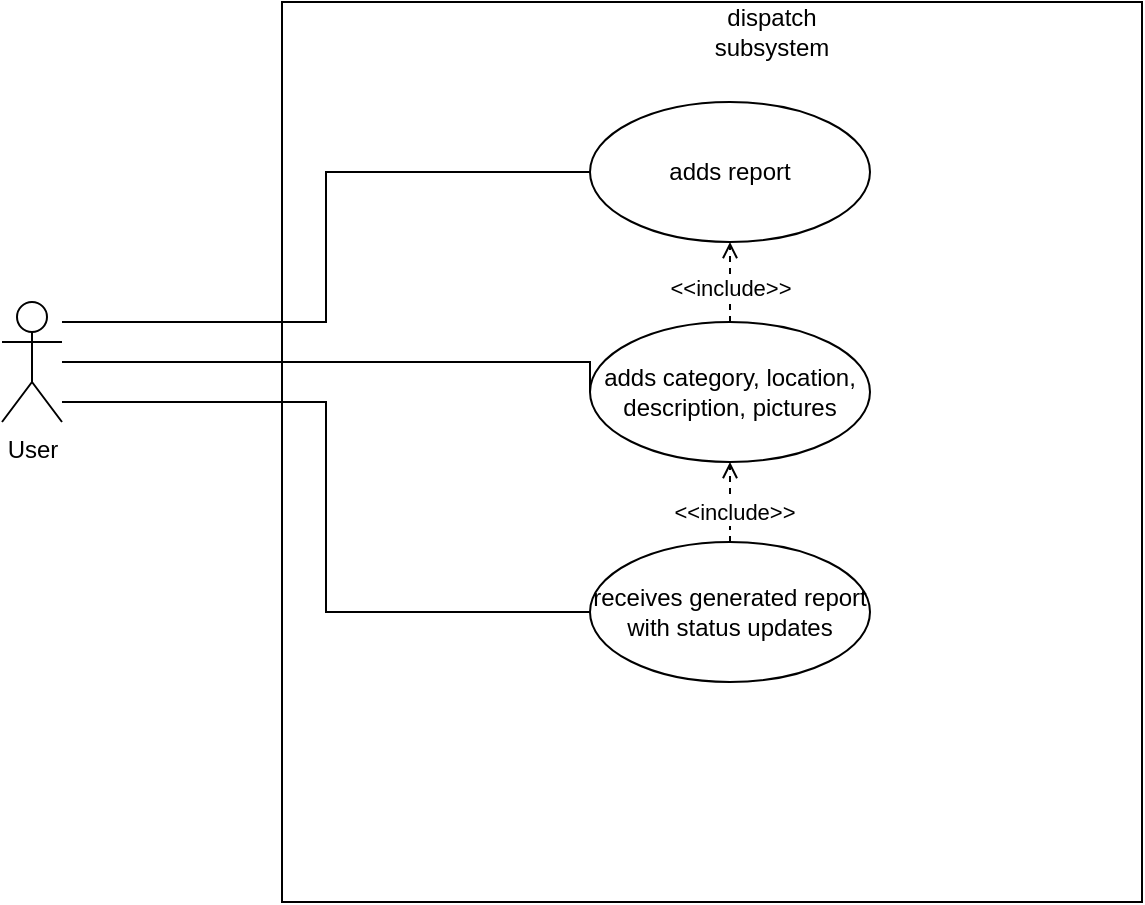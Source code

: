 <mxfile version="26.1.1">
  <diagram name="Page-1" id="7EqTgYEN8Ro_o2SXMIRn">
    <mxGraphModel dx="1050" dy="558" grid="1" gridSize="10" guides="1" tooltips="1" connect="1" arrows="1" fold="1" page="1" pageScale="1" pageWidth="827" pageHeight="1169" math="0" shadow="0">
      <root>
        <mxCell id="0" />
        <mxCell id="1" parent="0" />
        <mxCell id="PFpg_kEx61AuVyOLCliX-2" value="" style="rounded=0;whiteSpace=wrap;html=1;" vertex="1" parent="1">
          <mxGeometry x="190" y="20" width="430" height="450" as="geometry" />
        </mxCell>
        <mxCell id="PFpg_kEx61AuVyOLCliX-13" style="edgeStyle=orthogonalEdgeStyle;rounded=0;orthogonalLoop=1;jettySize=auto;html=1;endArrow=none;startFill=0;entryX=0;entryY=0.5;entryDx=0;entryDy=0;" edge="1" parent="1" source="PFpg_kEx61AuVyOLCliX-1" target="PFpg_kEx61AuVyOLCliX-5">
          <mxGeometry relative="1" as="geometry">
            <Array as="points">
              <mxPoint x="344" y="200" />
            </Array>
          </mxGeometry>
        </mxCell>
        <mxCell id="PFpg_kEx61AuVyOLCliX-14" style="edgeStyle=orthogonalEdgeStyle;rounded=0;orthogonalLoop=1;jettySize=auto;html=1;entryX=0;entryY=0.5;entryDx=0;entryDy=0;endArrow=none;startFill=0;" edge="1" parent="1" source="PFpg_kEx61AuVyOLCliX-1" target="PFpg_kEx61AuVyOLCliX-4">
          <mxGeometry relative="1" as="geometry">
            <Array as="points">
              <mxPoint x="212" y="180" />
              <mxPoint x="212" y="105" />
            </Array>
          </mxGeometry>
        </mxCell>
        <mxCell id="PFpg_kEx61AuVyOLCliX-16" style="edgeStyle=orthogonalEdgeStyle;rounded=0;orthogonalLoop=1;jettySize=auto;html=1;endArrow=none;startFill=0;entryX=0;entryY=0.5;entryDx=0;entryDy=0;" edge="1" parent="1" source="PFpg_kEx61AuVyOLCliX-1" target="PFpg_kEx61AuVyOLCliX-15">
          <mxGeometry relative="1" as="geometry">
            <Array as="points">
              <mxPoint x="212" y="220" />
              <mxPoint x="212" y="325" />
            </Array>
          </mxGeometry>
        </mxCell>
        <mxCell id="PFpg_kEx61AuVyOLCliX-1" value="User" style="shape=umlActor;verticalLabelPosition=bottom;verticalAlign=top;html=1;outlineConnect=0;" vertex="1" parent="1">
          <mxGeometry x="50" y="170" width="30" height="60" as="geometry" />
        </mxCell>
        <mxCell id="PFpg_kEx61AuVyOLCliX-3" value="dispatch subsystem" style="text;html=1;align=center;verticalAlign=middle;whiteSpace=wrap;rounded=0;" vertex="1" parent="1">
          <mxGeometry x="405" y="20" width="60" height="30" as="geometry" />
        </mxCell>
        <mxCell id="PFpg_kEx61AuVyOLCliX-4" value="adds report" style="ellipse;whiteSpace=wrap;html=1;" vertex="1" parent="1">
          <mxGeometry x="344" y="70" width="140" height="70" as="geometry" />
        </mxCell>
        <mxCell id="PFpg_kEx61AuVyOLCliX-7" value="" style="edgeStyle=orthogonalEdgeStyle;rounded=0;orthogonalLoop=1;jettySize=auto;html=1;dashed=1;endArrow=open;endFill=0;" edge="1" parent="1" source="PFpg_kEx61AuVyOLCliX-5" target="PFpg_kEx61AuVyOLCliX-4">
          <mxGeometry relative="1" as="geometry" />
        </mxCell>
        <mxCell id="PFpg_kEx61AuVyOLCliX-8" value="&amp;lt;&amp;lt;include&amp;gt;&amp;gt;" style="edgeLabel;html=1;align=center;verticalAlign=middle;resizable=0;points=[];" vertex="1" connectable="0" parent="PFpg_kEx61AuVyOLCliX-7">
          <mxGeometry x="-0.16" relative="1" as="geometry">
            <mxPoint as="offset" />
          </mxGeometry>
        </mxCell>
        <mxCell id="PFpg_kEx61AuVyOLCliX-5" value="adds category, location, description, pictures" style="ellipse;whiteSpace=wrap;html=1;" vertex="1" parent="1">
          <mxGeometry x="344" y="180" width="140" height="70" as="geometry" />
        </mxCell>
        <mxCell id="PFpg_kEx61AuVyOLCliX-17" value="" style="edgeStyle=orthogonalEdgeStyle;rounded=0;orthogonalLoop=1;jettySize=auto;html=1;endArrow=open;endFill=0;dashed=1;" edge="1" parent="1" source="PFpg_kEx61AuVyOLCliX-15" target="PFpg_kEx61AuVyOLCliX-5">
          <mxGeometry relative="1" as="geometry" />
        </mxCell>
        <mxCell id="PFpg_kEx61AuVyOLCliX-18" value="&amp;lt;&amp;lt;include&amp;gt;&amp;gt;" style="edgeLabel;html=1;align=center;verticalAlign=middle;resizable=0;points=[];" vertex="1" connectable="0" parent="PFpg_kEx61AuVyOLCliX-17">
          <mxGeometry x="-0.25" y="-2" relative="1" as="geometry">
            <mxPoint as="offset" />
          </mxGeometry>
        </mxCell>
        <mxCell id="PFpg_kEx61AuVyOLCliX-15" value="receives generated report with status updates" style="ellipse;whiteSpace=wrap;html=1;" vertex="1" parent="1">
          <mxGeometry x="344" y="290" width="140" height="70" as="geometry" />
        </mxCell>
      </root>
    </mxGraphModel>
  </diagram>
</mxfile>
